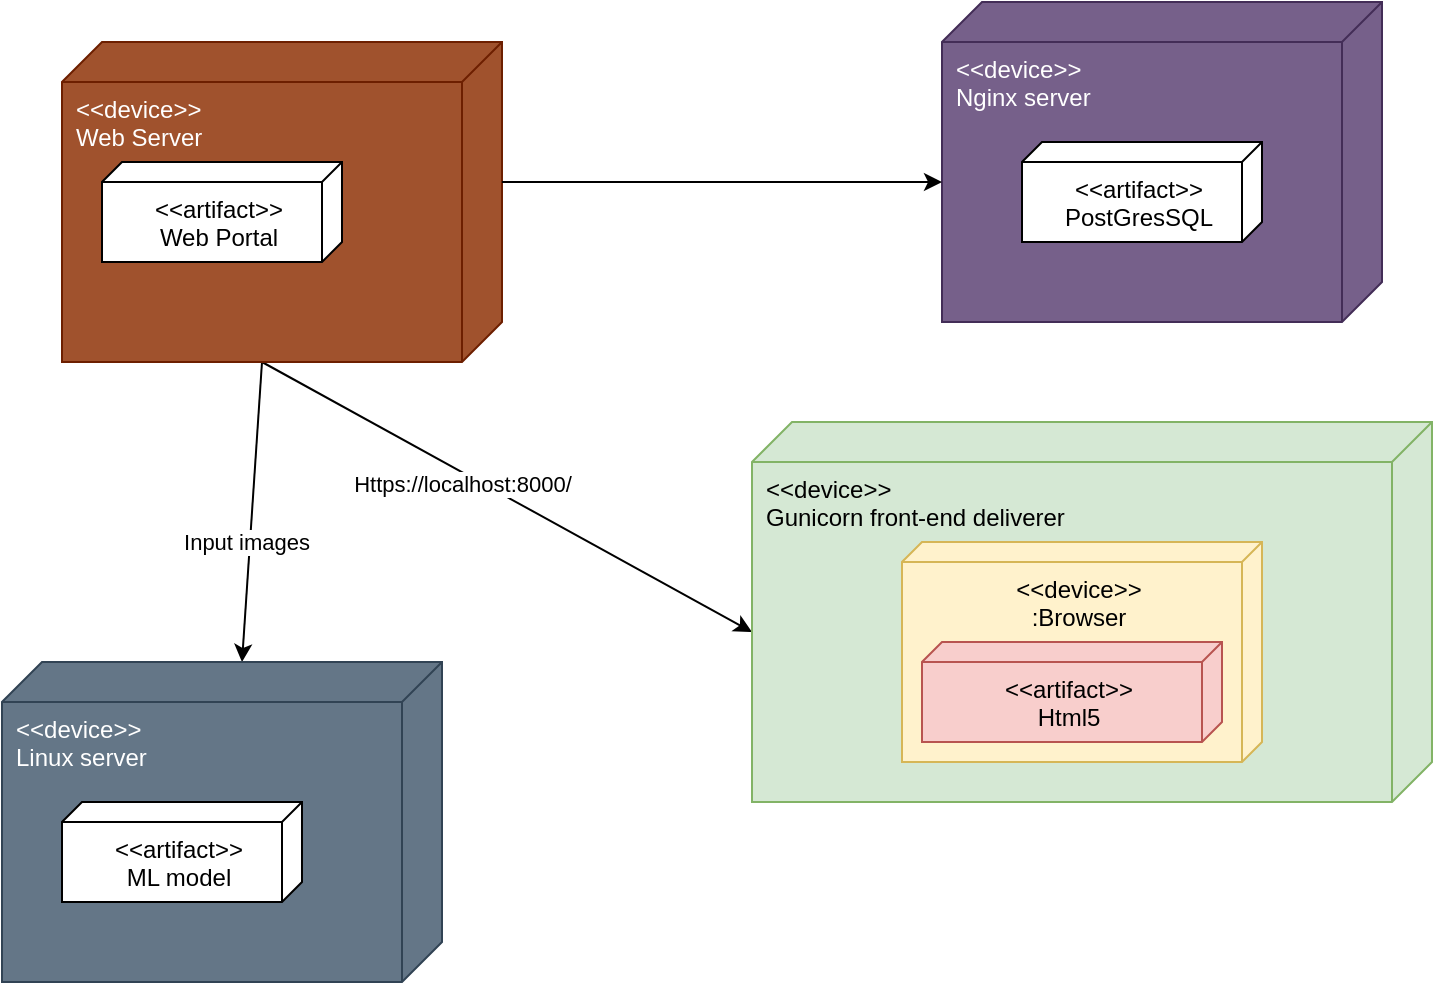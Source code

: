 <mxfile version="16.0.0" type="github">
  <diagram id="nBkiS27LXVZ86HbEwDOw" name="Page-1">
    <mxGraphModel dx="1102" dy="614" grid="1" gridSize="10" guides="1" tooltips="1" connect="1" arrows="1" fold="1" page="1" pageScale="1" pageWidth="850" pageHeight="1100" math="0" shadow="0">
      <root>
        <mxCell id="0" />
        <mxCell id="1" parent="0" />
        <mxCell id="zCEmE07e-CaQ9R4KRtlj-10" style="rounded=0;orthogonalLoop=1;jettySize=auto;html=1;exitX=0;exitY=0;exitDx=160;exitDy=120;exitPerimeter=0;entryX=0;entryY=0;entryDx=105;entryDy=340;entryPerimeter=0;" edge="1" parent="1" source="zCEmE07e-CaQ9R4KRtlj-1" target="zCEmE07e-CaQ9R4KRtlj-5">
          <mxGeometry relative="1" as="geometry" />
        </mxCell>
        <mxCell id="zCEmE07e-CaQ9R4KRtlj-11" value="Https://localhost:8000/" style="edgeLabel;html=1;align=center;verticalAlign=middle;resizable=0;points=[];" vertex="1" connectable="0" parent="zCEmE07e-CaQ9R4KRtlj-10">
          <mxGeometry x="-0.393" y="3" relative="1" as="geometry">
            <mxPoint x="24" y="22" as="offset" />
          </mxGeometry>
        </mxCell>
        <mxCell id="zCEmE07e-CaQ9R4KRtlj-14" style="edgeStyle=none;rounded=0;orthogonalLoop=1;jettySize=auto;html=1;exitX=0;exitY=0;exitDx=160;exitDy=120;exitPerimeter=0;entryX=0;entryY=0;entryDx=0;entryDy=100;entryPerimeter=0;" edge="1" parent="1" source="zCEmE07e-CaQ9R4KRtlj-1" target="zCEmE07e-CaQ9R4KRtlj-7">
          <mxGeometry relative="1" as="geometry" />
        </mxCell>
        <mxCell id="zCEmE07e-CaQ9R4KRtlj-15" value="Input images" style="edgeLabel;html=1;align=center;verticalAlign=middle;resizable=0;points=[];" vertex="1" connectable="0" parent="zCEmE07e-CaQ9R4KRtlj-14">
          <mxGeometry x="0.202" y="-2" relative="1" as="geometry">
            <mxPoint as="offset" />
          </mxGeometry>
        </mxCell>
        <mxCell id="zCEmE07e-CaQ9R4KRtlj-1" value="&amp;lt;&amp;lt;device&amp;gt;&amp;gt;&lt;br&gt;Web Server" style="verticalAlign=top;align=left;shape=cube;size=20;direction=south;fontStyle=0;html=1;boundedLbl=1;spacingLeft=5;fillColor=#a0522d;fontColor=#ffffff;strokeColor=#6D1F00;" vertex="1" parent="1">
          <mxGeometry x="80" y="110" width="220" height="160" as="geometry" />
        </mxCell>
        <mxCell id="zCEmE07e-CaQ9R4KRtlj-2" value="&amp;lt;&amp;lt;artifact&amp;gt;&amp;gt;&lt;br&gt;Web Portal" style="verticalAlign=top;align=center;shape=cube;size=10;direction=south;html=1;boundedLbl=1;spacingLeft=5;" vertex="1" parent="zCEmE07e-CaQ9R4KRtlj-1">
          <mxGeometry width="120" height="50" relative="1" as="geometry">
            <mxPoint x="20" y="60" as="offset" />
          </mxGeometry>
        </mxCell>
        <mxCell id="zCEmE07e-CaQ9R4KRtlj-3" value="&amp;lt;&amp;lt;device&amp;gt;&amp;gt;&lt;br&gt;Nginx server" style="verticalAlign=top;align=left;shape=cube;size=20;direction=south;fontStyle=0;html=1;boundedLbl=1;spacingLeft=5;fillColor=#76608a;fontColor=#ffffff;strokeColor=#432D57;" vertex="1" parent="1">
          <mxGeometry x="520" y="90" width="220" height="160" as="geometry" />
        </mxCell>
        <mxCell id="zCEmE07e-CaQ9R4KRtlj-4" value="&amp;lt;&amp;lt;artifact&amp;gt;&amp;gt;&lt;br&gt;PostGresSQL" style="verticalAlign=top;align=center;shape=cube;size=10;direction=south;html=1;boundedLbl=1;spacingLeft=5;" vertex="1" parent="zCEmE07e-CaQ9R4KRtlj-3">
          <mxGeometry width="120" height="50" relative="1" as="geometry">
            <mxPoint x="40" y="70" as="offset" />
          </mxGeometry>
        </mxCell>
        <mxCell id="zCEmE07e-CaQ9R4KRtlj-5" value="&amp;lt;&amp;lt;device&amp;gt;&amp;gt;&lt;br&gt;Gunicorn front-end deliverer" style="verticalAlign=top;align=left;shape=cube;size=20;direction=south;fontStyle=0;html=1;boundedLbl=1;spacingLeft=5;fillColor=#d5e8d4;strokeColor=#82b366;" vertex="1" parent="1">
          <mxGeometry x="425" y="300" width="340" height="190" as="geometry" />
        </mxCell>
        <mxCell id="zCEmE07e-CaQ9R4KRtlj-6" value="&amp;lt;&amp;lt;device&amp;gt;&amp;gt;&lt;br&gt;:Browser" style="verticalAlign=top;align=center;shape=cube;size=10;direction=south;html=1;boundedLbl=1;spacingLeft=5;fillColor=#fff2cc;strokeColor=#d6b656;" vertex="1" parent="zCEmE07e-CaQ9R4KRtlj-5">
          <mxGeometry width="180" height="110" relative="1" as="geometry">
            <mxPoint x="75" y="60" as="offset" />
          </mxGeometry>
        </mxCell>
        <mxCell id="zCEmE07e-CaQ9R4KRtlj-9" value="&amp;lt;&amp;lt;artifact&amp;gt;&amp;gt;&lt;br&gt;Html5" style="verticalAlign=top;align=center;shape=cube;size=10;direction=south;html=1;boundedLbl=1;spacingLeft=5;fillColor=#f8cecc;strokeColor=#b85450;" vertex="1" parent="zCEmE07e-CaQ9R4KRtlj-5">
          <mxGeometry width="150" height="50" relative="1" as="geometry">
            <mxPoint x="85" y="110" as="offset" />
          </mxGeometry>
        </mxCell>
        <mxCell id="zCEmE07e-CaQ9R4KRtlj-7" value="&amp;lt;&amp;lt;device&amp;gt;&amp;gt;&lt;br&gt;Linux server" style="verticalAlign=top;align=left;shape=cube;size=20;direction=south;fontStyle=0;html=1;boundedLbl=1;spacingLeft=5;fillColor=#647687;fontColor=#ffffff;strokeColor=#314354;" vertex="1" parent="1">
          <mxGeometry x="50" y="420" width="220" height="160" as="geometry" />
        </mxCell>
        <mxCell id="zCEmE07e-CaQ9R4KRtlj-8" value="&amp;lt;&amp;lt;artifact&amp;gt;&amp;gt;&lt;br&gt;ML model" style="verticalAlign=top;align=center;shape=cube;size=10;direction=south;html=1;boundedLbl=1;spacingLeft=5;" vertex="1" parent="zCEmE07e-CaQ9R4KRtlj-7">
          <mxGeometry width="120" height="50" relative="1" as="geometry">
            <mxPoint x="30" y="70" as="offset" />
          </mxGeometry>
        </mxCell>
        <mxCell id="zCEmE07e-CaQ9R4KRtlj-12" style="rounded=0;orthogonalLoop=1;jettySize=auto;html=1;exitX=0;exitY=0;exitDx=70;exitDy=0;exitPerimeter=0;entryX=0;entryY=0;entryDx=90;entryDy=220;entryPerimeter=0;" edge="1" parent="1" source="zCEmE07e-CaQ9R4KRtlj-1" target="zCEmE07e-CaQ9R4KRtlj-3">
          <mxGeometry relative="1" as="geometry">
            <mxPoint x="210" y="40" as="sourcePoint" />
            <mxPoint x="455" y="175" as="targetPoint" />
          </mxGeometry>
        </mxCell>
      </root>
    </mxGraphModel>
  </diagram>
</mxfile>
